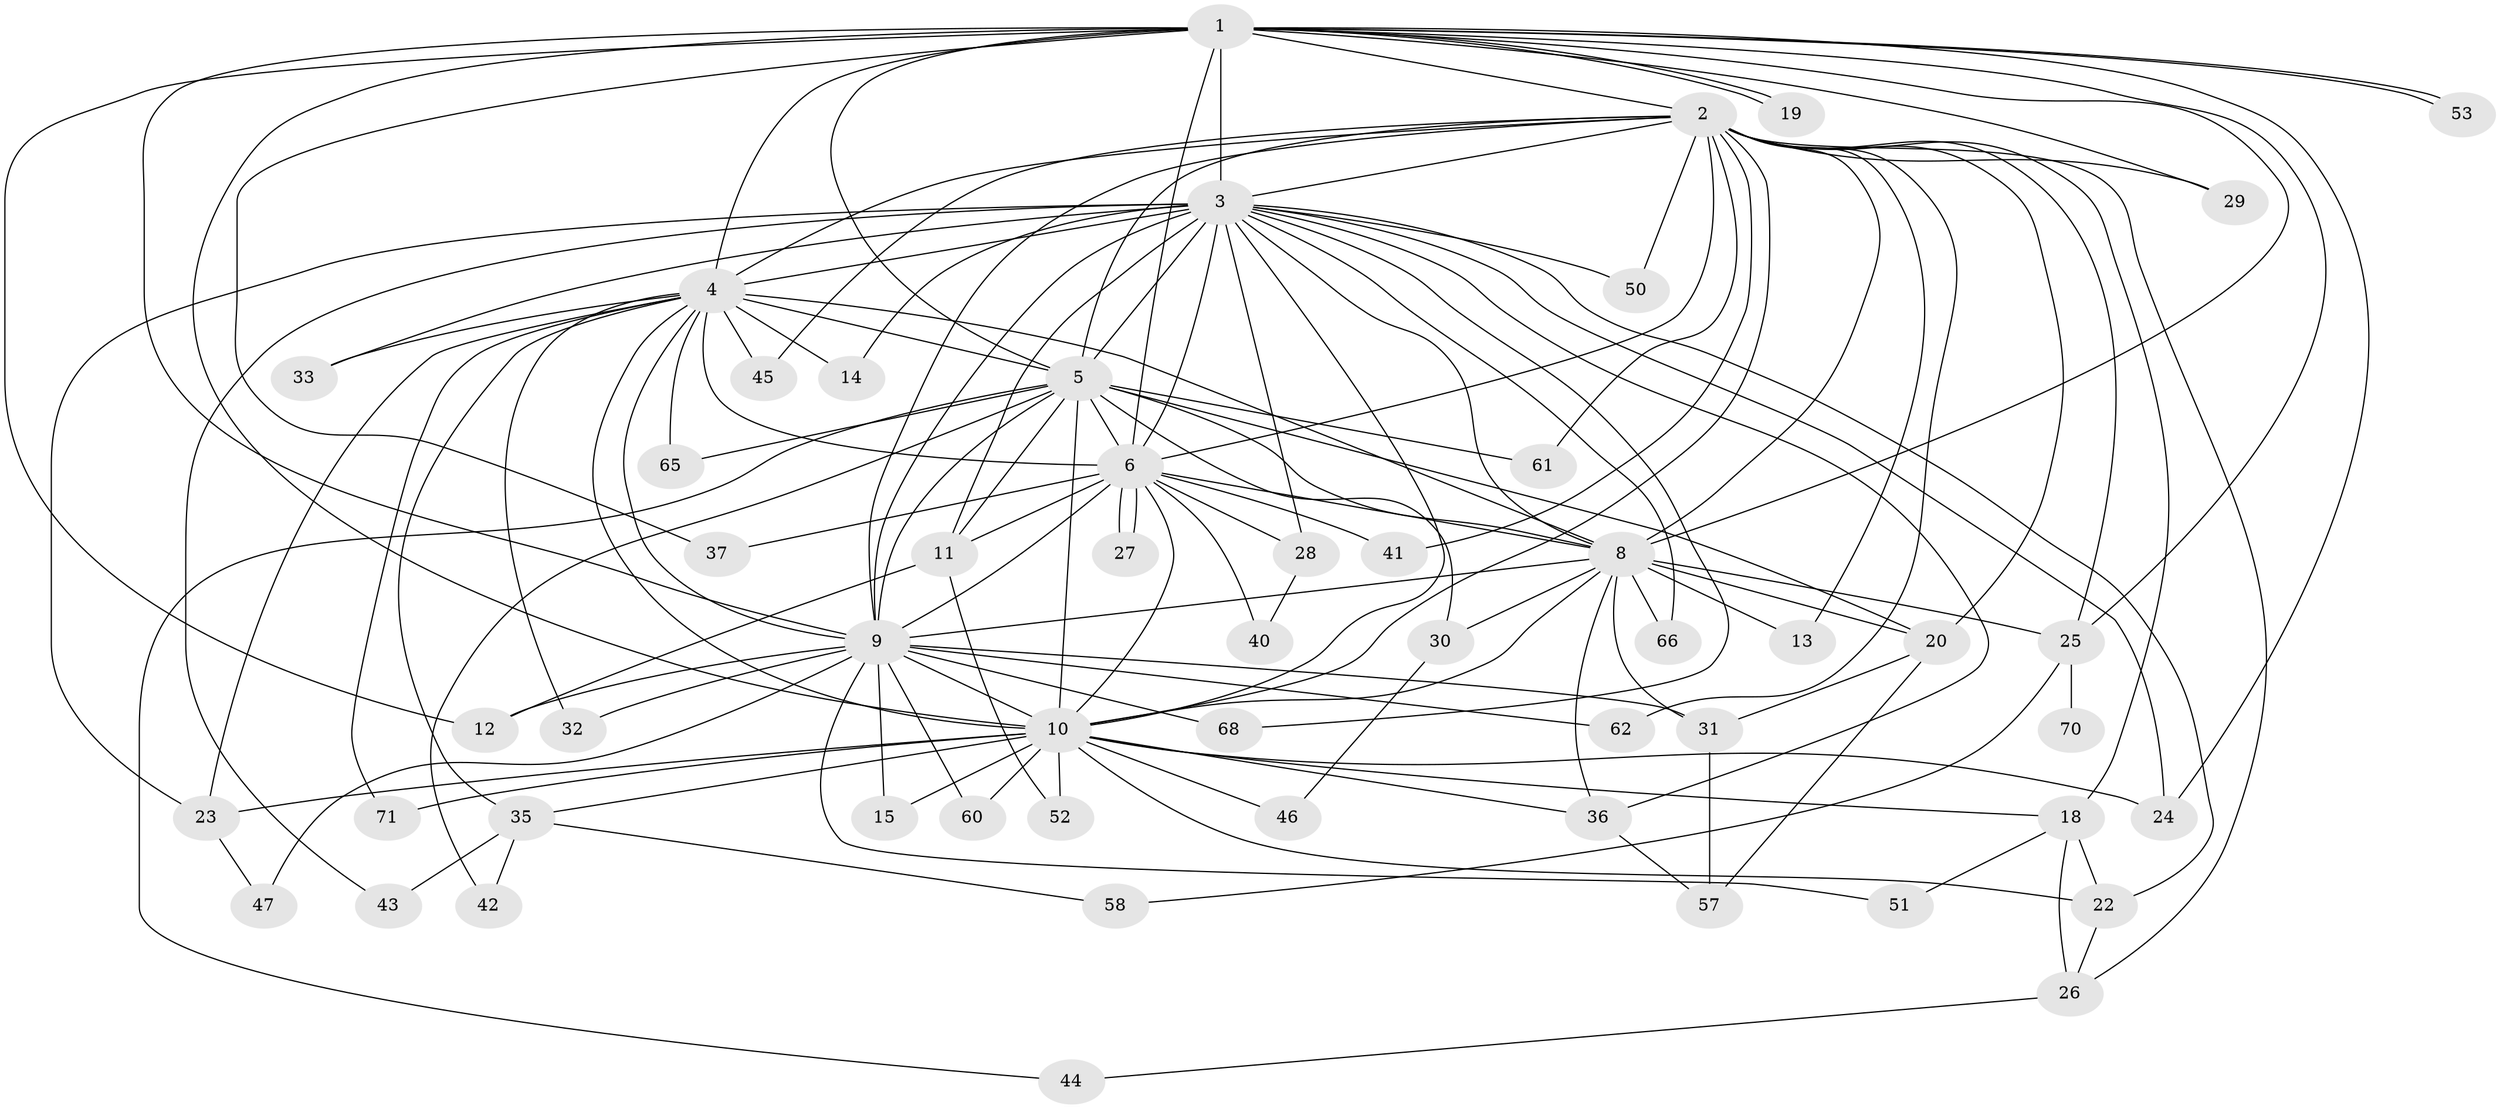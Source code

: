 // Generated by graph-tools (version 1.1) at 2025/23/03/03/25 07:23:35]
// undirected, 54 vertices, 136 edges
graph export_dot {
graph [start="1"]
  node [color=gray90,style=filled];
  1 [super="+16"];
  2 [super="+38"];
  3 [super="+54"];
  4 [super="+7"];
  5 [super="+17"];
  6 [super="+34"];
  8 [super="+63"];
  9 [super="+39"];
  10 [super="+21"];
  11;
  12 [super="+69"];
  13;
  14;
  15;
  18 [super="+49"];
  19;
  20;
  22;
  23 [super="+72"];
  24 [super="+56"];
  25 [super="+48"];
  26 [super="+59"];
  27;
  28;
  29;
  30;
  31 [super="+67"];
  32;
  33;
  35;
  36 [super="+55"];
  37;
  40;
  41;
  42;
  43;
  44;
  45;
  46;
  47;
  50;
  51;
  52;
  53;
  57 [super="+64"];
  58;
  60;
  61;
  62;
  65;
  66;
  68;
  70;
  71;
  1 -- 2;
  1 -- 3 [weight=2];
  1 -- 4 [weight=2];
  1 -- 5;
  1 -- 6;
  1 -- 8;
  1 -- 9;
  1 -- 10;
  1 -- 12;
  1 -- 19;
  1 -- 19;
  1 -- 29;
  1 -- 37;
  1 -- 53;
  1 -- 53;
  1 -- 25;
  1 -- 24;
  2 -- 3;
  2 -- 4 [weight=3];
  2 -- 5;
  2 -- 6;
  2 -- 8;
  2 -- 9;
  2 -- 10;
  2 -- 13;
  2 -- 18;
  2 -- 20;
  2 -- 25;
  2 -- 29;
  2 -- 41;
  2 -- 45;
  2 -- 50;
  2 -- 61;
  2 -- 62;
  2 -- 26;
  3 -- 4 [weight=3];
  3 -- 5;
  3 -- 6;
  3 -- 8;
  3 -- 9;
  3 -- 10;
  3 -- 11;
  3 -- 14;
  3 -- 22;
  3 -- 23;
  3 -- 24;
  3 -- 28;
  3 -- 33;
  3 -- 36;
  3 -- 43;
  3 -- 50;
  3 -- 66;
  3 -- 68;
  4 -- 5 [weight=2];
  4 -- 6 [weight=2];
  4 -- 8 [weight=2];
  4 -- 9 [weight=2];
  4 -- 10 [weight=2];
  4 -- 14;
  4 -- 32;
  4 -- 71;
  4 -- 33;
  4 -- 65;
  4 -- 35;
  4 -- 45;
  4 -- 23;
  5 -- 6;
  5 -- 8;
  5 -- 9;
  5 -- 10 [weight=2];
  5 -- 20;
  5 -- 30;
  5 -- 61;
  5 -- 65;
  5 -- 42;
  5 -- 11;
  5 -- 44;
  6 -- 8;
  6 -- 9;
  6 -- 10;
  6 -- 11;
  6 -- 27 [weight=2];
  6 -- 27;
  6 -- 28;
  6 -- 37;
  6 -- 40;
  6 -- 41;
  8 -- 9;
  8 -- 10;
  8 -- 13;
  8 -- 25;
  8 -- 30;
  8 -- 31;
  8 -- 36;
  8 -- 66;
  8 -- 20;
  9 -- 10 [weight=2];
  9 -- 12;
  9 -- 15;
  9 -- 32;
  9 -- 51;
  9 -- 62;
  9 -- 68;
  9 -- 60;
  9 -- 47;
  9 -- 31;
  10 -- 15;
  10 -- 18;
  10 -- 22;
  10 -- 24;
  10 -- 35;
  10 -- 46;
  10 -- 60;
  10 -- 71;
  10 -- 36;
  10 -- 52;
  10 -- 23;
  11 -- 52;
  11 -- 12;
  18 -- 26;
  18 -- 51;
  18 -- 22;
  20 -- 31;
  20 -- 57;
  22 -- 26;
  23 -- 47;
  25 -- 70 [weight=2];
  25 -- 58;
  26 -- 44;
  28 -- 40;
  30 -- 46;
  31 -- 57;
  35 -- 42;
  35 -- 43;
  35 -- 58;
  36 -- 57;
}
